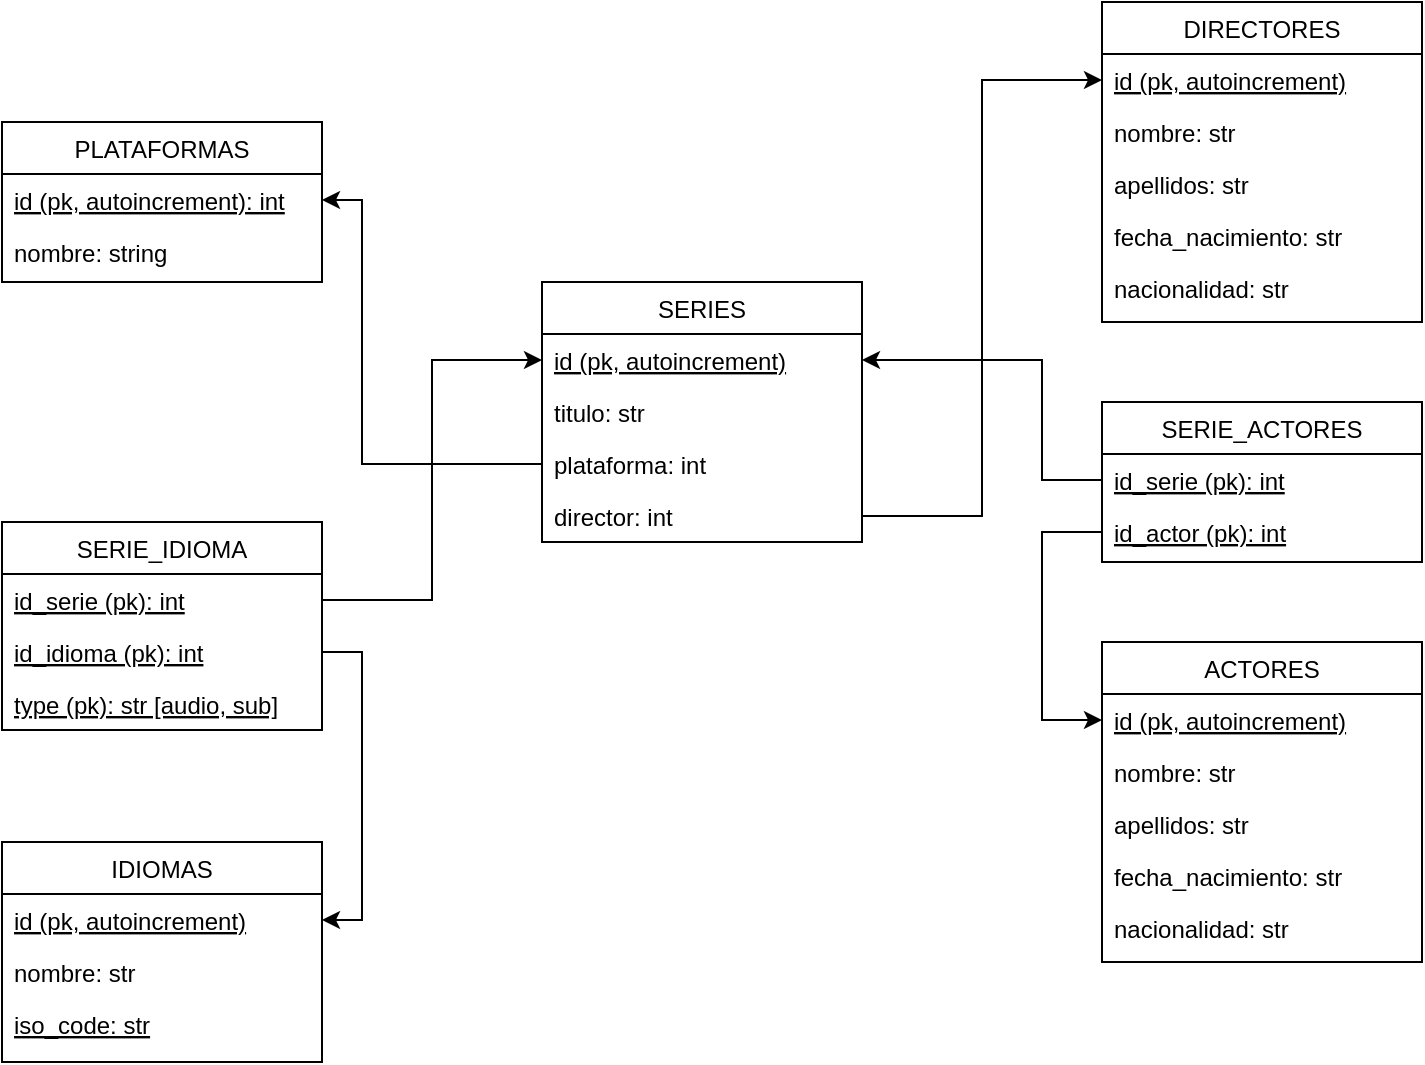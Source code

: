 <mxfile version="20.6.0" type="device"><diagram id="C5RBs43oDa-KdzZeNtuy" name="Page-1"><mxGraphModel dx="1020" dy="389" grid="1" gridSize="10" guides="1" tooltips="1" connect="1" arrows="1" fold="1" page="1" pageScale="1" pageWidth="827" pageHeight="1169" math="0" shadow="0"><root><mxCell id="WIyWlLk6GJQsqaUBKTNV-0"/><mxCell id="WIyWlLk6GJQsqaUBKTNV-1" parent="WIyWlLk6GJQsqaUBKTNV-0"/><mxCell id="zkfFHV4jXpPFQw0GAbJ--17" value="PLATAFORMAS" style="swimlane;fontStyle=0;align=center;verticalAlign=top;childLayout=stackLayout;horizontal=1;startSize=26;horizontalStack=0;resizeParent=1;resizeLast=0;collapsible=1;marginBottom=0;rounded=0;shadow=0;strokeWidth=1;" parent="WIyWlLk6GJQsqaUBKTNV-1" vertex="1"><mxGeometry x="80" y="120" width="160" height="80" as="geometry"><mxRectangle x="550" y="140" width="160" height="26" as="alternateBounds"/></mxGeometry></mxCell><mxCell id="zkfFHV4jXpPFQw0GAbJ--18" value="id (pk, autoincrement): int" style="text;align=left;verticalAlign=top;spacingLeft=4;spacingRight=4;overflow=hidden;rotatable=0;points=[[0,0.5],[1,0.5]];portConstraint=eastwest;fontStyle=4" parent="zkfFHV4jXpPFQw0GAbJ--17" vertex="1"><mxGeometry y="26" width="160" height="26" as="geometry"/></mxCell><mxCell id="zkfFHV4jXpPFQw0GAbJ--19" value="nombre: string" style="text;align=left;verticalAlign=top;spacingLeft=4;spacingRight=4;overflow=hidden;rotatable=0;points=[[0,0.5],[1,0.5]];portConstraint=eastwest;rounded=0;shadow=0;html=0;" parent="zkfFHV4jXpPFQw0GAbJ--17" vertex="1"><mxGeometry y="52" width="160" height="26" as="geometry"/></mxCell><mxCell id="cNmY-I60pBZ6Vo3vSh7d-0" value="DIRECTORES" style="swimlane;fontStyle=0;align=center;verticalAlign=top;childLayout=stackLayout;horizontal=1;startSize=26;horizontalStack=0;resizeParent=1;resizeLast=0;collapsible=1;marginBottom=0;rounded=0;shadow=0;strokeWidth=1;" vertex="1" parent="WIyWlLk6GJQsqaUBKTNV-1"><mxGeometry x="630" y="60" width="160" height="160" as="geometry"><mxRectangle x="550" y="140" width="160" height="26" as="alternateBounds"/></mxGeometry></mxCell><mxCell id="cNmY-I60pBZ6Vo3vSh7d-1" value="id (pk, autoincrement)" style="text;align=left;verticalAlign=top;spacingLeft=4;spacingRight=4;overflow=hidden;rotatable=0;points=[[0,0.5],[1,0.5]];portConstraint=eastwest;fontStyle=4" vertex="1" parent="cNmY-I60pBZ6Vo3vSh7d-0"><mxGeometry y="26" width="160" height="26" as="geometry"/></mxCell><mxCell id="cNmY-I60pBZ6Vo3vSh7d-3" value="nombre: str" style="text;align=left;verticalAlign=top;spacingLeft=4;spacingRight=4;overflow=hidden;rotatable=0;points=[[0,0.5],[1,0.5]];portConstraint=eastwest;rounded=0;shadow=0;html=0;" vertex="1" parent="cNmY-I60pBZ6Vo3vSh7d-0"><mxGeometry y="52" width="160" height="26" as="geometry"/></mxCell><mxCell id="cNmY-I60pBZ6Vo3vSh7d-5" value="apellidos: str" style="text;align=left;verticalAlign=top;spacingLeft=4;spacingRight=4;overflow=hidden;rotatable=0;points=[[0,0.5],[1,0.5]];portConstraint=eastwest;rounded=0;shadow=0;html=0;" vertex="1" parent="cNmY-I60pBZ6Vo3vSh7d-0"><mxGeometry y="78" width="160" height="26" as="geometry"/></mxCell><mxCell id="cNmY-I60pBZ6Vo3vSh7d-4" value="fecha_nacimiento: str" style="text;align=left;verticalAlign=top;spacingLeft=4;spacingRight=4;overflow=hidden;rotatable=0;points=[[0,0.5],[1,0.5]];portConstraint=eastwest;rounded=0;shadow=0;html=0;" vertex="1" parent="cNmY-I60pBZ6Vo3vSh7d-0"><mxGeometry y="104" width="160" height="26" as="geometry"/></mxCell><mxCell id="cNmY-I60pBZ6Vo3vSh7d-6" value="nacionalidad: str" style="text;align=left;verticalAlign=top;spacingLeft=4;spacingRight=4;overflow=hidden;rotatable=0;points=[[0,0.5],[1,0.5]];portConstraint=eastwest;rounded=0;shadow=0;html=0;" vertex="1" parent="cNmY-I60pBZ6Vo3vSh7d-0"><mxGeometry y="130" width="160" height="26" as="geometry"/></mxCell><mxCell id="cNmY-I60pBZ6Vo3vSh7d-9" value="ACTORES" style="swimlane;fontStyle=0;align=center;verticalAlign=top;childLayout=stackLayout;horizontal=1;startSize=26;horizontalStack=0;resizeParent=1;resizeLast=0;collapsible=1;marginBottom=0;rounded=0;shadow=0;strokeWidth=1;" vertex="1" parent="WIyWlLk6GJQsqaUBKTNV-1"><mxGeometry x="630" y="380" width="160" height="160" as="geometry"><mxRectangle x="550" y="140" width="160" height="26" as="alternateBounds"/></mxGeometry></mxCell><mxCell id="cNmY-I60pBZ6Vo3vSh7d-10" value="id (pk, autoincrement)" style="text;align=left;verticalAlign=top;spacingLeft=4;spacingRight=4;overflow=hidden;rotatable=0;points=[[0,0.5],[1,0.5]];portConstraint=eastwest;fontStyle=4" vertex="1" parent="cNmY-I60pBZ6Vo3vSh7d-9"><mxGeometry y="26" width="160" height="26" as="geometry"/></mxCell><mxCell id="cNmY-I60pBZ6Vo3vSh7d-11" value="nombre: str" style="text;align=left;verticalAlign=top;spacingLeft=4;spacingRight=4;overflow=hidden;rotatable=0;points=[[0,0.5],[1,0.5]];portConstraint=eastwest;rounded=0;shadow=0;html=0;" vertex="1" parent="cNmY-I60pBZ6Vo3vSh7d-9"><mxGeometry y="52" width="160" height="26" as="geometry"/></mxCell><mxCell id="cNmY-I60pBZ6Vo3vSh7d-12" value="apellidos: str" style="text;align=left;verticalAlign=top;spacingLeft=4;spacingRight=4;overflow=hidden;rotatable=0;points=[[0,0.5],[1,0.5]];portConstraint=eastwest;rounded=0;shadow=0;html=0;" vertex="1" parent="cNmY-I60pBZ6Vo3vSh7d-9"><mxGeometry y="78" width="160" height="26" as="geometry"/></mxCell><mxCell id="cNmY-I60pBZ6Vo3vSh7d-13" value="fecha_nacimiento: str" style="text;align=left;verticalAlign=top;spacingLeft=4;spacingRight=4;overflow=hidden;rotatable=0;points=[[0,0.5],[1,0.5]];portConstraint=eastwest;rounded=0;shadow=0;html=0;" vertex="1" parent="cNmY-I60pBZ6Vo3vSh7d-9"><mxGeometry y="104" width="160" height="26" as="geometry"/></mxCell><mxCell id="cNmY-I60pBZ6Vo3vSh7d-14" value="nacionalidad: str" style="text;align=left;verticalAlign=top;spacingLeft=4;spacingRight=4;overflow=hidden;rotatable=0;points=[[0,0.5],[1,0.5]];portConstraint=eastwest;rounded=0;shadow=0;html=0;" vertex="1" parent="cNmY-I60pBZ6Vo3vSh7d-9"><mxGeometry y="130" width="160" height="26" as="geometry"/></mxCell><mxCell id="cNmY-I60pBZ6Vo3vSh7d-15" value="IDIOMAS" style="swimlane;fontStyle=0;align=center;verticalAlign=top;childLayout=stackLayout;horizontal=1;startSize=26;horizontalStack=0;resizeParent=1;resizeLast=0;collapsible=1;marginBottom=0;rounded=0;shadow=0;strokeWidth=1;" vertex="1" parent="WIyWlLk6GJQsqaUBKTNV-1"><mxGeometry x="80" y="480" width="160" height="110" as="geometry"><mxRectangle x="550" y="140" width="160" height="26" as="alternateBounds"/></mxGeometry></mxCell><mxCell id="cNmY-I60pBZ6Vo3vSh7d-16" value="id (pk, autoincrement)" style="text;align=left;verticalAlign=top;spacingLeft=4;spacingRight=4;overflow=hidden;rotatable=0;points=[[0,0.5],[1,0.5]];portConstraint=eastwest;fontStyle=4" vertex="1" parent="cNmY-I60pBZ6Vo3vSh7d-15"><mxGeometry y="26" width="160" height="26" as="geometry"/></mxCell><mxCell id="cNmY-I60pBZ6Vo3vSh7d-17" value="nombre: str" style="text;align=left;verticalAlign=top;spacingLeft=4;spacingRight=4;overflow=hidden;rotatable=0;points=[[0,0.5],[1,0.5]];portConstraint=eastwest;rounded=0;shadow=0;html=0;" vertex="1" parent="cNmY-I60pBZ6Vo3vSh7d-15"><mxGeometry y="52" width="160" height="26" as="geometry"/></mxCell><mxCell id="cNmY-I60pBZ6Vo3vSh7d-18" value="iso_code: str" style="text;align=left;verticalAlign=top;spacingLeft=4;spacingRight=4;overflow=hidden;rotatable=0;points=[[0,0.5],[1,0.5]];portConstraint=eastwest;rounded=0;shadow=0;html=0;fontStyle=4" vertex="1" parent="cNmY-I60pBZ6Vo3vSh7d-15"><mxGeometry y="78" width="160" height="26" as="geometry"/></mxCell><mxCell id="cNmY-I60pBZ6Vo3vSh7d-21" value="SERIES" style="swimlane;fontStyle=0;align=center;verticalAlign=top;childLayout=stackLayout;horizontal=1;startSize=26;horizontalStack=0;resizeParent=1;resizeLast=0;collapsible=1;marginBottom=0;rounded=0;shadow=0;strokeWidth=1;" vertex="1" parent="WIyWlLk6GJQsqaUBKTNV-1"><mxGeometry x="350" y="200" width="160" height="130" as="geometry"><mxRectangle x="550" y="140" width="160" height="26" as="alternateBounds"/></mxGeometry></mxCell><mxCell id="cNmY-I60pBZ6Vo3vSh7d-22" value="id (pk, autoincrement)" style="text;align=left;verticalAlign=top;spacingLeft=4;spacingRight=4;overflow=hidden;rotatable=0;points=[[0,0.5],[1,0.5]];portConstraint=eastwest;fontStyle=4" vertex="1" parent="cNmY-I60pBZ6Vo3vSh7d-21"><mxGeometry y="26" width="160" height="26" as="geometry"/></mxCell><mxCell id="cNmY-I60pBZ6Vo3vSh7d-23" value="titulo: str" style="text;align=left;verticalAlign=top;spacingLeft=4;spacingRight=4;overflow=hidden;rotatable=0;points=[[0,0.5],[1,0.5]];portConstraint=eastwest;rounded=0;shadow=0;html=0;" vertex="1" parent="cNmY-I60pBZ6Vo3vSh7d-21"><mxGeometry y="52" width="160" height="26" as="geometry"/></mxCell><mxCell id="cNmY-I60pBZ6Vo3vSh7d-24" value="plataforma: int" style="text;align=left;verticalAlign=top;spacingLeft=4;spacingRight=4;overflow=hidden;rotatable=0;points=[[0,0.5],[1,0.5]];portConstraint=eastwest;rounded=0;shadow=0;html=0;" vertex="1" parent="cNmY-I60pBZ6Vo3vSh7d-21"><mxGeometry y="78" width="160" height="26" as="geometry"/></mxCell><mxCell id="cNmY-I60pBZ6Vo3vSh7d-25" value="director: int" style="text;align=left;verticalAlign=top;spacingLeft=4;spacingRight=4;overflow=hidden;rotatable=0;points=[[0,0.5],[1,0.5]];portConstraint=eastwest;rounded=0;shadow=0;html=0;" vertex="1" parent="cNmY-I60pBZ6Vo3vSh7d-21"><mxGeometry y="104" width="160" height="26" as="geometry"/></mxCell><mxCell id="cNmY-I60pBZ6Vo3vSh7d-29" value="SERIE_ACTORES" style="swimlane;fontStyle=0;align=center;verticalAlign=top;childLayout=stackLayout;horizontal=1;startSize=26;horizontalStack=0;resizeParent=1;resizeLast=0;collapsible=1;marginBottom=0;rounded=0;shadow=0;strokeWidth=1;" vertex="1" parent="WIyWlLk6GJQsqaUBKTNV-1"><mxGeometry x="630" y="260" width="160" height="80" as="geometry"><mxRectangle x="550" y="140" width="160" height="26" as="alternateBounds"/></mxGeometry></mxCell><mxCell id="cNmY-I60pBZ6Vo3vSh7d-30" value="id_serie (pk): int" style="text;align=left;verticalAlign=top;spacingLeft=4;spacingRight=4;overflow=hidden;rotatable=0;points=[[0,0.5],[1,0.5]];portConstraint=eastwest;fontStyle=4" vertex="1" parent="cNmY-I60pBZ6Vo3vSh7d-29"><mxGeometry y="26" width="160" height="26" as="geometry"/></mxCell><mxCell id="cNmY-I60pBZ6Vo3vSh7d-61" value="id_actor (pk): int" style="text;align=left;verticalAlign=top;spacingLeft=4;spacingRight=4;overflow=hidden;rotatable=0;points=[[0,0.5],[1,0.5]];portConstraint=eastwest;fontStyle=4" vertex="1" parent="cNmY-I60pBZ6Vo3vSh7d-29"><mxGeometry y="52" width="160" height="26" as="geometry"/></mxCell><mxCell id="cNmY-I60pBZ6Vo3vSh7d-37" value="SERIE_IDIOMA" style="swimlane;fontStyle=0;align=center;verticalAlign=top;childLayout=stackLayout;horizontal=1;startSize=26;horizontalStack=0;resizeParent=1;resizeLast=0;collapsible=1;marginBottom=0;rounded=0;shadow=0;strokeWidth=1;" vertex="1" parent="WIyWlLk6GJQsqaUBKTNV-1"><mxGeometry x="80" y="320" width="160" height="104" as="geometry"><mxRectangle x="550" y="140" width="160" height="26" as="alternateBounds"/></mxGeometry></mxCell><mxCell id="cNmY-I60pBZ6Vo3vSh7d-62" value="id_serie (pk): int" style="text;align=left;verticalAlign=top;spacingLeft=4;spacingRight=4;overflow=hidden;rotatable=0;points=[[0,0.5],[1,0.5]];portConstraint=eastwest;fontStyle=4" vertex="1" parent="cNmY-I60pBZ6Vo3vSh7d-37"><mxGeometry y="26" width="160" height="26" as="geometry"/></mxCell><mxCell id="cNmY-I60pBZ6Vo3vSh7d-64" value="id_idioma (pk): int" style="text;align=left;verticalAlign=top;spacingLeft=4;spacingRight=4;overflow=hidden;rotatable=0;points=[[0,0.5],[1,0.5]];portConstraint=eastwest;fontStyle=4" vertex="1" parent="cNmY-I60pBZ6Vo3vSh7d-37"><mxGeometry y="52" width="160" height="26" as="geometry"/></mxCell><mxCell id="cNmY-I60pBZ6Vo3vSh7d-76" value="type (pk): str [audio, sub]" style="text;align=left;verticalAlign=top;spacingLeft=4;spacingRight=4;overflow=hidden;rotatable=0;points=[[0,0.5],[1,0.5]];portConstraint=eastwest;fontStyle=4" vertex="1" parent="cNmY-I60pBZ6Vo3vSh7d-37"><mxGeometry y="78" width="160" height="26" as="geometry"/></mxCell><mxCell id="cNmY-I60pBZ6Vo3vSh7d-67" style="edgeStyle=orthogonalEdgeStyle;rounded=0;orthogonalLoop=1;jettySize=auto;html=1;exitX=0;exitY=0.5;exitDx=0;exitDy=0;entryX=1;entryY=0.5;entryDx=0;entryDy=0;" edge="1" parent="WIyWlLk6GJQsqaUBKTNV-1" source="cNmY-I60pBZ6Vo3vSh7d-24" target="zkfFHV4jXpPFQw0GAbJ--18"><mxGeometry relative="1" as="geometry"><Array as="points"><mxPoint x="260" y="291"/><mxPoint x="260" y="159"/></Array></mxGeometry></mxCell><mxCell id="cNmY-I60pBZ6Vo3vSh7d-68" style="edgeStyle=orthogonalEdgeStyle;rounded=0;orthogonalLoop=1;jettySize=auto;html=1;exitX=1;exitY=0.5;exitDx=0;exitDy=0;entryX=0;entryY=0.5;entryDx=0;entryDy=0;" edge="1" parent="WIyWlLk6GJQsqaUBKTNV-1" source="cNmY-I60pBZ6Vo3vSh7d-25" target="cNmY-I60pBZ6Vo3vSh7d-1"><mxGeometry relative="1" as="geometry"/></mxCell><mxCell id="cNmY-I60pBZ6Vo3vSh7d-69" style="edgeStyle=orthogonalEdgeStyle;rounded=0;orthogonalLoop=1;jettySize=auto;html=1;exitX=0;exitY=0.5;exitDx=0;exitDy=0;entryX=1;entryY=0.5;entryDx=0;entryDy=0;" edge="1" parent="WIyWlLk6GJQsqaUBKTNV-1" source="cNmY-I60pBZ6Vo3vSh7d-30" target="cNmY-I60pBZ6Vo3vSh7d-22"><mxGeometry relative="1" as="geometry"><Array as="points"><mxPoint x="600" y="299"/><mxPoint x="600" y="239"/></Array></mxGeometry></mxCell><mxCell id="cNmY-I60pBZ6Vo3vSh7d-71" style="edgeStyle=orthogonalEdgeStyle;rounded=0;orthogonalLoop=1;jettySize=auto;html=1;exitX=0;exitY=0.5;exitDx=0;exitDy=0;entryX=0;entryY=0.5;entryDx=0;entryDy=0;" edge="1" parent="WIyWlLk6GJQsqaUBKTNV-1" source="cNmY-I60pBZ6Vo3vSh7d-61" target="cNmY-I60pBZ6Vo3vSh7d-10"><mxGeometry relative="1" as="geometry"><Array as="points"><mxPoint x="600" y="325"/><mxPoint x="600" y="419"/></Array></mxGeometry></mxCell><mxCell id="cNmY-I60pBZ6Vo3vSh7d-77" style="edgeStyle=orthogonalEdgeStyle;rounded=0;orthogonalLoop=1;jettySize=auto;html=1;exitX=1;exitY=0.5;exitDx=0;exitDy=0;entryX=0;entryY=0.5;entryDx=0;entryDy=0;" edge="1" parent="WIyWlLk6GJQsqaUBKTNV-1" source="cNmY-I60pBZ6Vo3vSh7d-62" target="cNmY-I60pBZ6Vo3vSh7d-22"><mxGeometry relative="1" as="geometry"/></mxCell><mxCell id="cNmY-I60pBZ6Vo3vSh7d-78" style="edgeStyle=orthogonalEdgeStyle;rounded=0;orthogonalLoop=1;jettySize=auto;html=1;exitX=1;exitY=0.5;exitDx=0;exitDy=0;entryX=1;entryY=0.5;entryDx=0;entryDy=0;" edge="1" parent="WIyWlLk6GJQsqaUBKTNV-1" source="cNmY-I60pBZ6Vo3vSh7d-64" target="cNmY-I60pBZ6Vo3vSh7d-16"><mxGeometry relative="1" as="geometry"/></mxCell></root></mxGraphModel></diagram></mxfile>